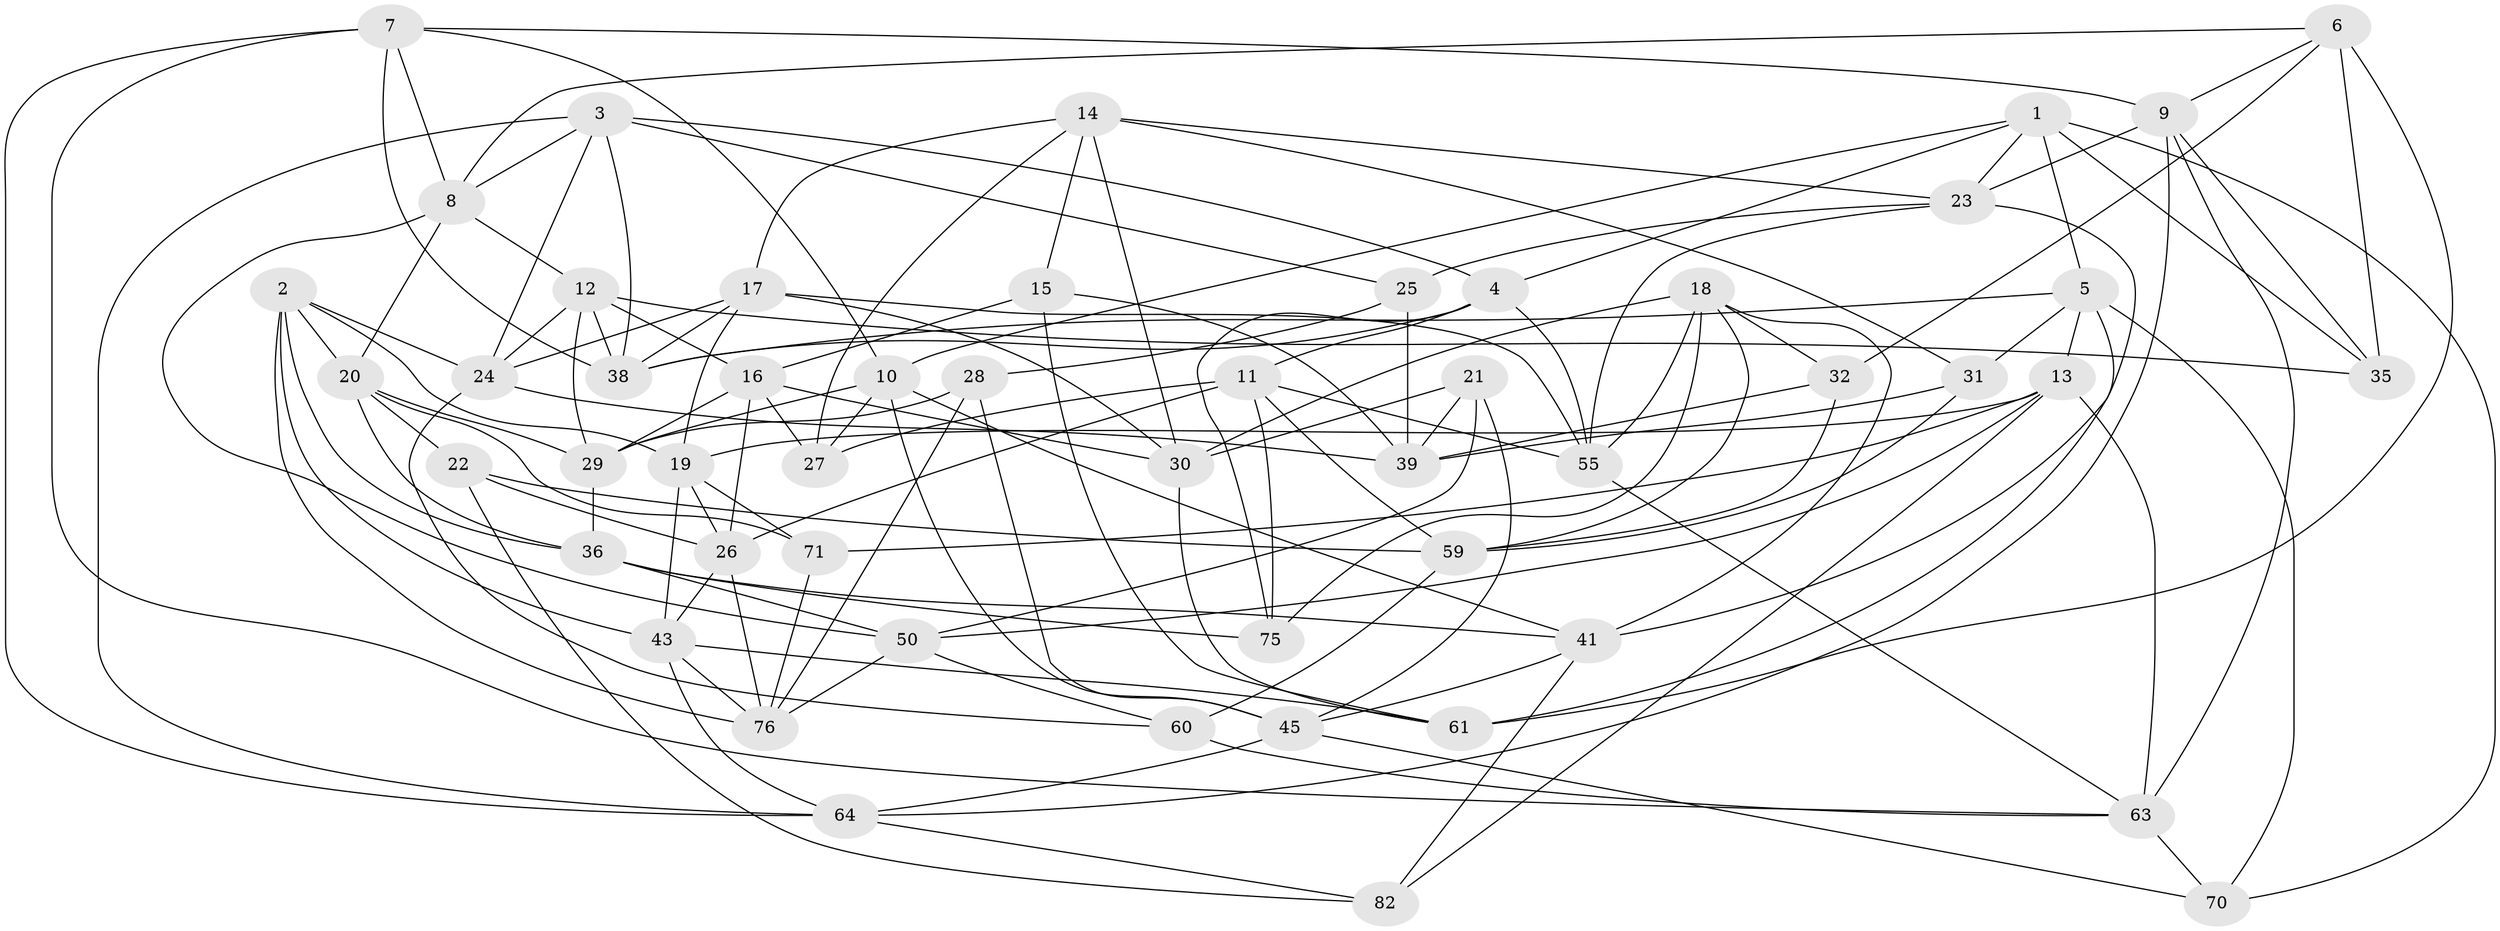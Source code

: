 // original degree distribution, {4: 1.0}
// Generated by graph-tools (version 1.1) at 2025/42/03/06/25 10:42:25]
// undirected, 51 vertices, 138 edges
graph export_dot {
graph [start="1"]
  node [color=gray90,style=filled];
  1 [super="+83"];
  2 [super="+48"];
  3 [super="+33"];
  4 [super="+73"];
  5 [super="+46"];
  6 [super="+47"];
  7 [super="+74"];
  8 [super="+53"];
  9 [super="+67"];
  10 [super="+49"];
  11 [super="+62"];
  12 [super="+52"];
  13 [super="+44"];
  14 [super="+80"];
  15;
  16 [super="+56"];
  17 [super="+40"];
  18 [super="+37"];
  19 [super="+88"];
  20 [super="+69"];
  21;
  22;
  23 [super="+42"];
  24 [super="+77"];
  25;
  26 [super="+34"];
  27;
  28;
  29 [super="+58"];
  30 [super="+72"];
  31;
  32;
  35;
  36 [super="+68"];
  38 [super="+51"];
  39 [super="+66"];
  41 [super="+79"];
  43 [super="+54"];
  45 [super="+86"];
  50 [super="+65"];
  55 [super="+57"];
  59 [super="+81"];
  60;
  61 [super="+87"];
  63 [super="+85"];
  64 [super="+84"];
  70;
  71;
  75;
  76 [super="+78"];
  82;
  1 -- 4;
  1 -- 5;
  1 -- 35;
  1 -- 70;
  1 -- 10;
  1 -- 23;
  2 -- 36;
  2 -- 43;
  2 -- 20;
  2 -- 24;
  2 -- 19;
  2 -- 76;
  3 -- 8;
  3 -- 64;
  3 -- 25;
  3 -- 4;
  3 -- 38;
  3 -- 24;
  4 -- 38;
  4 -- 11;
  4 -- 75;
  4 -- 55;
  5 -- 61;
  5 -- 13;
  5 -- 70;
  5 -- 38;
  5 -- 31;
  6 -- 9;
  6 -- 32;
  6 -- 61 [weight=2];
  6 -- 8;
  6 -- 35;
  7 -- 64;
  7 -- 10;
  7 -- 63;
  7 -- 8;
  7 -- 9;
  7 -- 38;
  8 -- 50;
  8 -- 20;
  8 -- 12;
  9 -- 35;
  9 -- 23;
  9 -- 63;
  9 -- 64;
  10 -- 45;
  10 -- 29;
  10 -- 41;
  10 -- 27;
  11 -- 27;
  11 -- 26;
  11 -- 55;
  11 -- 59;
  11 -- 75;
  12 -- 35;
  12 -- 38;
  12 -- 16;
  12 -- 24;
  12 -- 29;
  13 -- 19;
  13 -- 71;
  13 -- 82;
  13 -- 50;
  13 -- 63;
  14 -- 15;
  14 -- 17;
  14 -- 23;
  14 -- 27;
  14 -- 30;
  14 -- 31;
  15 -- 61;
  15 -- 16;
  15 -- 39;
  16 -- 26;
  16 -- 27;
  16 -- 29;
  16 -- 30;
  17 -- 55;
  17 -- 19;
  17 -- 38;
  17 -- 30;
  17 -- 24;
  18 -- 75;
  18 -- 32;
  18 -- 59;
  18 -- 55;
  18 -- 41;
  18 -- 30;
  19 -- 43;
  19 -- 71;
  19 -- 26;
  20 -- 29;
  20 -- 36;
  20 -- 22;
  20 -- 71;
  21 -- 50;
  21 -- 45;
  21 -- 39;
  21 -- 30;
  22 -- 26;
  22 -- 59;
  22 -- 82;
  23 -- 25;
  23 -- 55;
  23 -- 41;
  24 -- 60;
  24 -- 39;
  25 -- 39;
  25 -- 28;
  26 -- 43;
  26 -- 76;
  28 -- 76;
  28 -- 45;
  28 -- 29;
  29 -- 36;
  30 -- 61;
  31 -- 39;
  31 -- 59;
  32 -- 39;
  32 -- 59;
  36 -- 75;
  36 -- 41;
  36 -- 50;
  41 -- 82;
  41 -- 45;
  43 -- 61;
  43 -- 76;
  43 -- 64;
  45 -- 70;
  45 -- 64;
  50 -- 60;
  50 -- 76;
  55 -- 63;
  59 -- 60;
  60 -- 63;
  63 -- 70;
  64 -- 82;
  71 -- 76;
}
